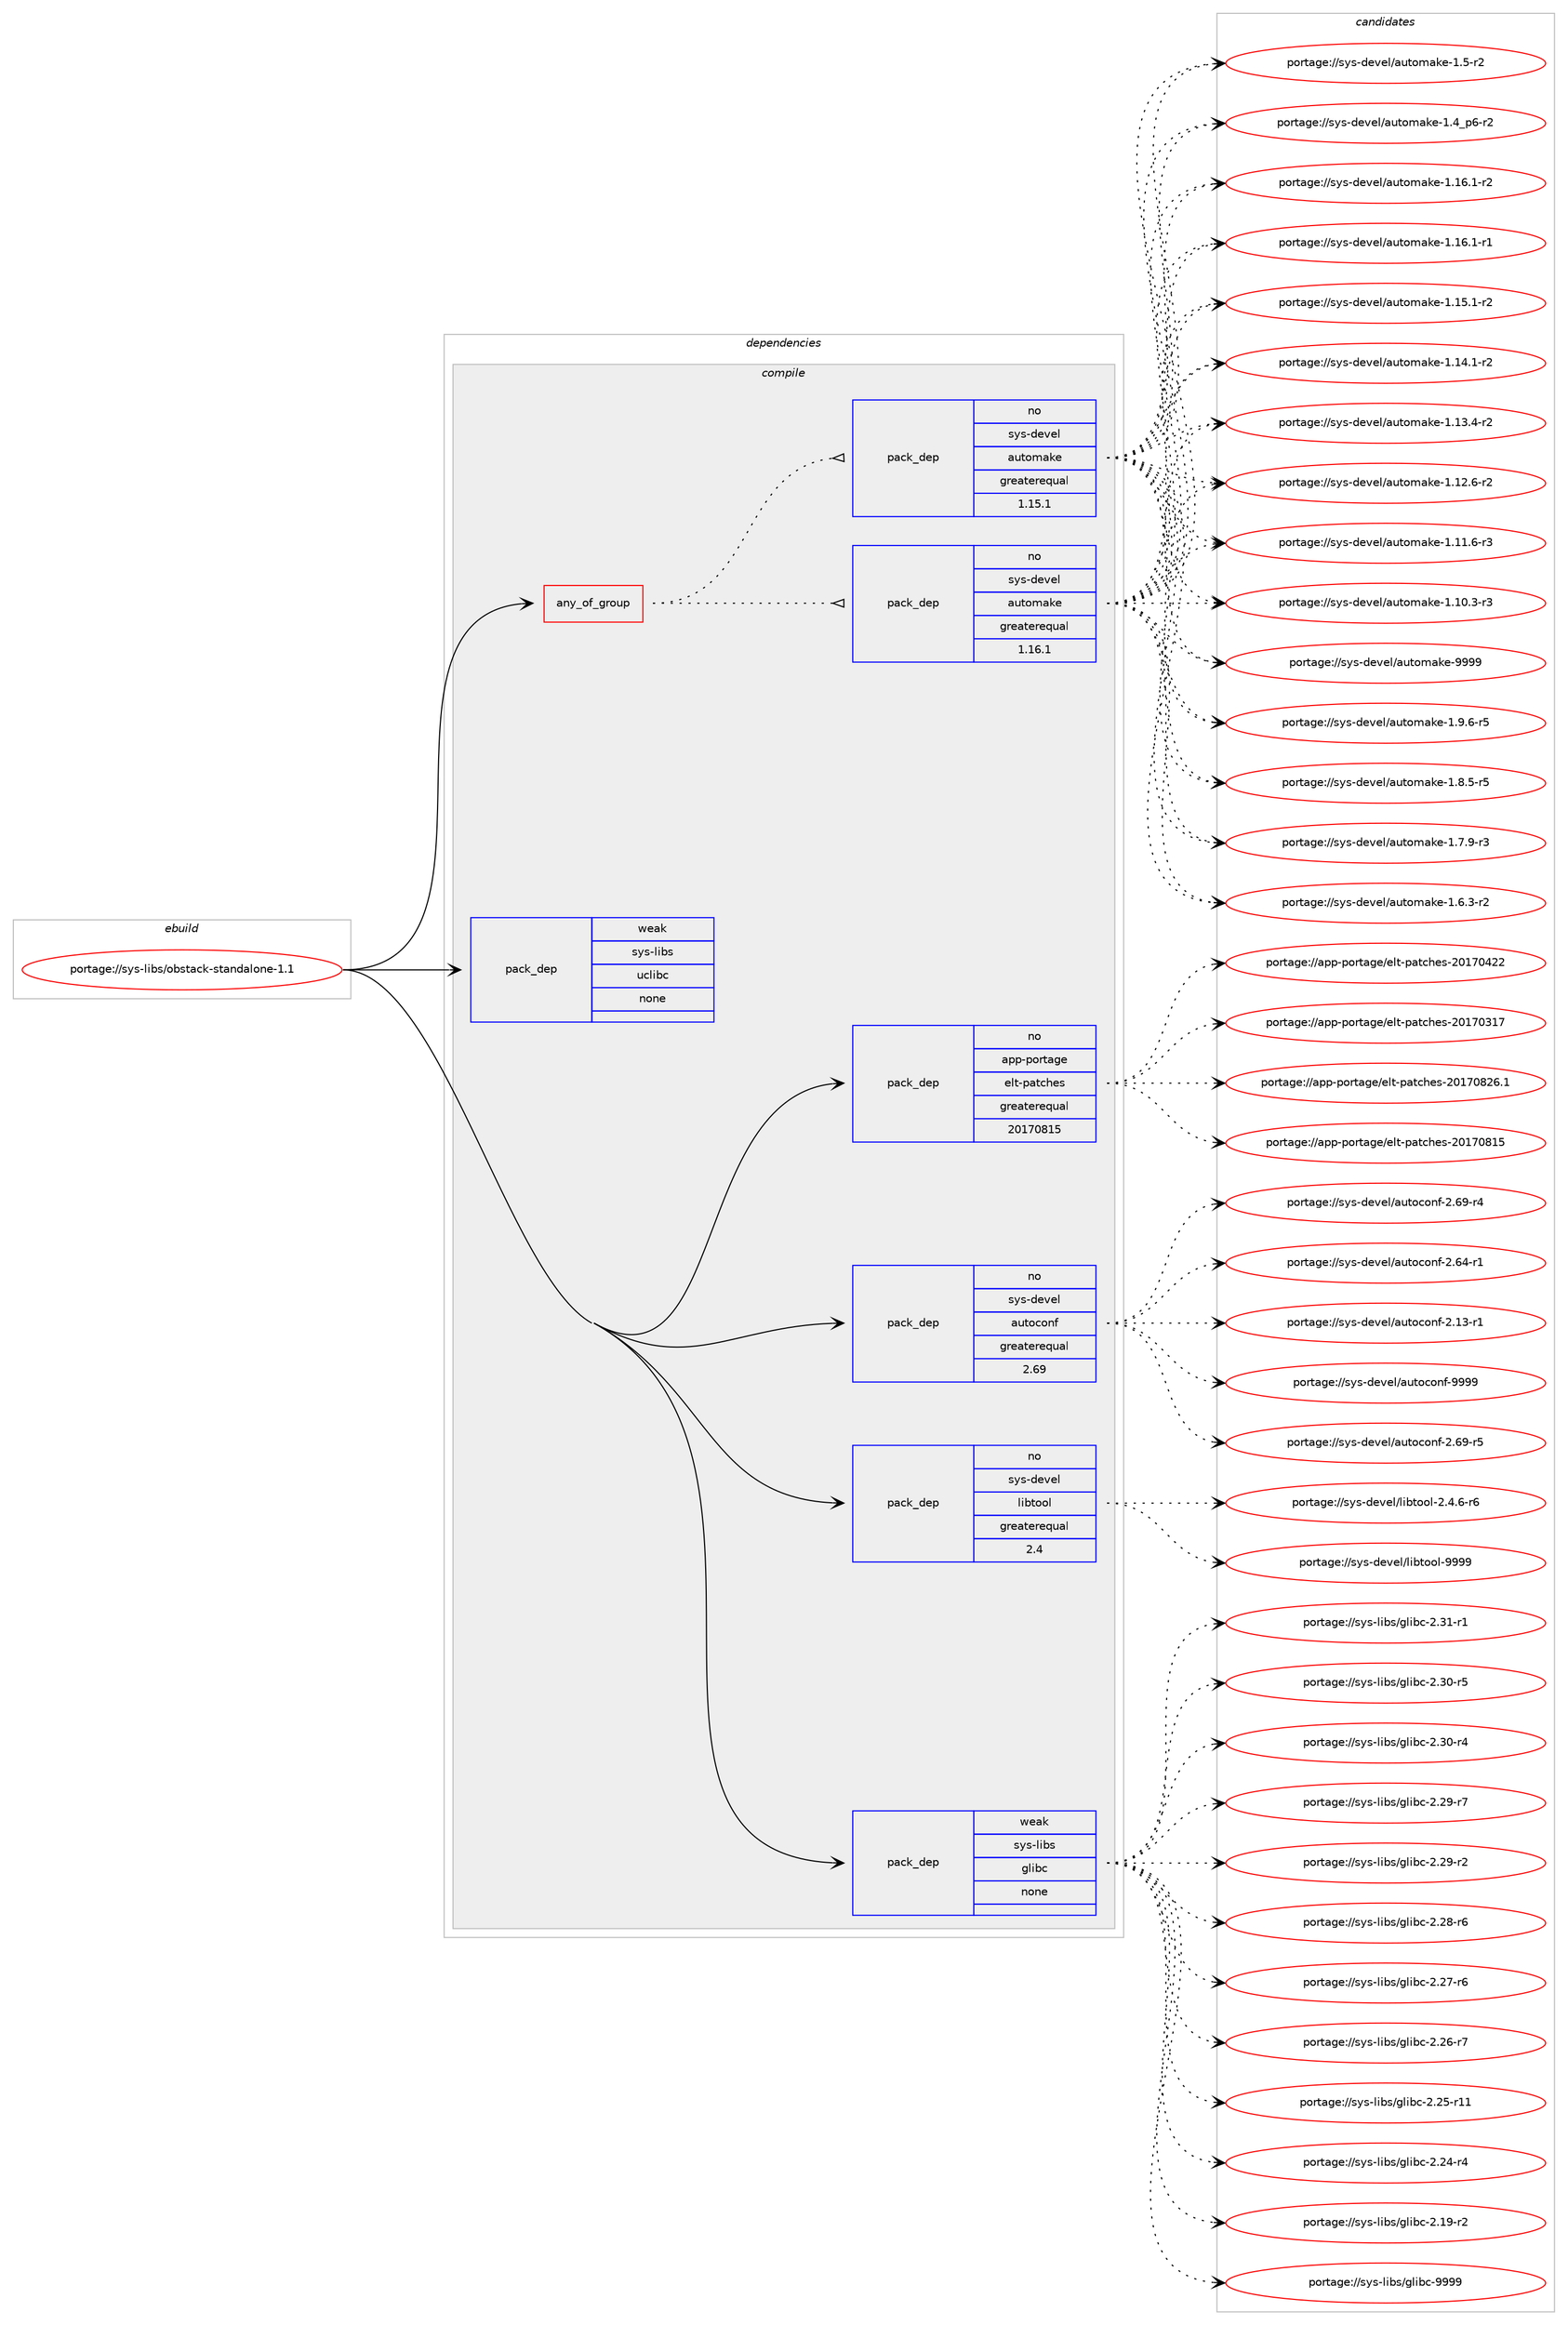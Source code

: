 digraph prolog {

# *************
# Graph options
# *************

newrank=true;
concentrate=true;
compound=true;
graph [rankdir=LR,fontname=Helvetica,fontsize=10,ranksep=1.5];#, ranksep=2.5, nodesep=0.2];
edge  [arrowhead=vee];
node  [fontname=Helvetica,fontsize=10];

# **********
# The ebuild
# **********

subgraph cluster_leftcol {
color=gray;
rank=same;
label=<<i>ebuild</i>>;
id [label="portage://sys-libs/obstack-standalone-1.1", color=red, width=4, href="../sys-libs/obstack-standalone-1.1.svg"];
}

# ****************
# The dependencies
# ****************

subgraph cluster_midcol {
color=gray;
label=<<i>dependencies</i>>;
subgraph cluster_compile {
fillcolor="#eeeeee";
style=filled;
label=<<i>compile</i>>;
subgraph any424 {
dependency14058 [label=<<TABLE BORDER="0" CELLBORDER="1" CELLSPACING="0" CELLPADDING="4"><TR><TD CELLPADDING="10">any_of_group</TD></TR></TABLE>>, shape=none, color=red];subgraph pack11489 {
dependency14059 [label=<<TABLE BORDER="0" CELLBORDER="1" CELLSPACING="0" CELLPADDING="4" WIDTH="220"><TR><TD ROWSPAN="6" CELLPADDING="30">pack_dep</TD></TR><TR><TD WIDTH="110">no</TD></TR><TR><TD>sys-devel</TD></TR><TR><TD>automake</TD></TR><TR><TD>greaterequal</TD></TR><TR><TD>1.16.1</TD></TR></TABLE>>, shape=none, color=blue];
}
dependency14058:e -> dependency14059:w [weight=20,style="dotted",arrowhead="oinv"];
subgraph pack11490 {
dependency14060 [label=<<TABLE BORDER="0" CELLBORDER="1" CELLSPACING="0" CELLPADDING="4" WIDTH="220"><TR><TD ROWSPAN="6" CELLPADDING="30">pack_dep</TD></TR><TR><TD WIDTH="110">no</TD></TR><TR><TD>sys-devel</TD></TR><TR><TD>automake</TD></TR><TR><TD>greaterequal</TD></TR><TR><TD>1.15.1</TD></TR></TABLE>>, shape=none, color=blue];
}
dependency14058:e -> dependency14060:w [weight=20,style="dotted",arrowhead="oinv"];
}
id:e -> dependency14058:w [weight=20,style="solid",arrowhead="vee"];
subgraph pack11491 {
dependency14061 [label=<<TABLE BORDER="0" CELLBORDER="1" CELLSPACING="0" CELLPADDING="4" WIDTH="220"><TR><TD ROWSPAN="6" CELLPADDING="30">pack_dep</TD></TR><TR><TD WIDTH="110">no</TD></TR><TR><TD>app-portage</TD></TR><TR><TD>elt-patches</TD></TR><TR><TD>greaterequal</TD></TR><TR><TD>20170815</TD></TR></TABLE>>, shape=none, color=blue];
}
id:e -> dependency14061:w [weight=20,style="solid",arrowhead="vee"];
subgraph pack11492 {
dependency14062 [label=<<TABLE BORDER="0" CELLBORDER="1" CELLSPACING="0" CELLPADDING="4" WIDTH="220"><TR><TD ROWSPAN="6" CELLPADDING="30">pack_dep</TD></TR><TR><TD WIDTH="110">no</TD></TR><TR><TD>sys-devel</TD></TR><TR><TD>autoconf</TD></TR><TR><TD>greaterequal</TD></TR><TR><TD>2.69</TD></TR></TABLE>>, shape=none, color=blue];
}
id:e -> dependency14062:w [weight=20,style="solid",arrowhead="vee"];
subgraph pack11493 {
dependency14063 [label=<<TABLE BORDER="0" CELLBORDER="1" CELLSPACING="0" CELLPADDING="4" WIDTH="220"><TR><TD ROWSPAN="6" CELLPADDING="30">pack_dep</TD></TR><TR><TD WIDTH="110">no</TD></TR><TR><TD>sys-devel</TD></TR><TR><TD>libtool</TD></TR><TR><TD>greaterequal</TD></TR><TR><TD>2.4</TD></TR></TABLE>>, shape=none, color=blue];
}
id:e -> dependency14063:w [weight=20,style="solid",arrowhead="vee"];
subgraph pack11494 {
dependency14064 [label=<<TABLE BORDER="0" CELLBORDER="1" CELLSPACING="0" CELLPADDING="4" WIDTH="220"><TR><TD ROWSPAN="6" CELLPADDING="30">pack_dep</TD></TR><TR><TD WIDTH="110">weak</TD></TR><TR><TD>sys-libs</TD></TR><TR><TD>glibc</TD></TR><TR><TD>none</TD></TR><TR><TD></TD></TR></TABLE>>, shape=none, color=blue];
}
id:e -> dependency14064:w [weight=20,style="solid",arrowhead="vee"];
subgraph pack11495 {
dependency14065 [label=<<TABLE BORDER="0" CELLBORDER="1" CELLSPACING="0" CELLPADDING="4" WIDTH="220"><TR><TD ROWSPAN="6" CELLPADDING="30">pack_dep</TD></TR><TR><TD WIDTH="110">weak</TD></TR><TR><TD>sys-libs</TD></TR><TR><TD>uclibc</TD></TR><TR><TD>none</TD></TR><TR><TD></TD></TR></TABLE>>, shape=none, color=blue];
}
id:e -> dependency14065:w [weight=20,style="solid",arrowhead="vee"];
}
subgraph cluster_compileandrun {
fillcolor="#eeeeee";
style=filled;
label=<<i>compile and run</i>>;
}
subgraph cluster_run {
fillcolor="#eeeeee";
style=filled;
label=<<i>run</i>>;
}
}

# **************
# The candidates
# **************

subgraph cluster_choices {
rank=same;
color=gray;
label=<<i>candidates</i>>;

subgraph choice11489 {
color=black;
nodesep=1;
choice115121115451001011181011084797117116111109971071014557575757 [label="portage://sys-devel/automake-9999", color=red, width=4,href="../sys-devel/automake-9999.svg"];
choice115121115451001011181011084797117116111109971071014549465746544511453 [label="portage://sys-devel/automake-1.9.6-r5", color=red, width=4,href="../sys-devel/automake-1.9.6-r5.svg"];
choice115121115451001011181011084797117116111109971071014549465646534511453 [label="portage://sys-devel/automake-1.8.5-r5", color=red, width=4,href="../sys-devel/automake-1.8.5-r5.svg"];
choice115121115451001011181011084797117116111109971071014549465546574511451 [label="portage://sys-devel/automake-1.7.9-r3", color=red, width=4,href="../sys-devel/automake-1.7.9-r3.svg"];
choice115121115451001011181011084797117116111109971071014549465446514511450 [label="portage://sys-devel/automake-1.6.3-r2", color=red, width=4,href="../sys-devel/automake-1.6.3-r2.svg"];
choice11512111545100101118101108479711711611110997107101454946534511450 [label="portage://sys-devel/automake-1.5-r2", color=red, width=4,href="../sys-devel/automake-1.5-r2.svg"];
choice115121115451001011181011084797117116111109971071014549465295112544511450 [label="portage://sys-devel/automake-1.4_p6-r2", color=red, width=4,href="../sys-devel/automake-1.4_p6-r2.svg"];
choice11512111545100101118101108479711711611110997107101454946495446494511450 [label="portage://sys-devel/automake-1.16.1-r2", color=red, width=4,href="../sys-devel/automake-1.16.1-r2.svg"];
choice11512111545100101118101108479711711611110997107101454946495446494511449 [label="portage://sys-devel/automake-1.16.1-r1", color=red, width=4,href="../sys-devel/automake-1.16.1-r1.svg"];
choice11512111545100101118101108479711711611110997107101454946495346494511450 [label="portage://sys-devel/automake-1.15.1-r2", color=red, width=4,href="../sys-devel/automake-1.15.1-r2.svg"];
choice11512111545100101118101108479711711611110997107101454946495246494511450 [label="portage://sys-devel/automake-1.14.1-r2", color=red, width=4,href="../sys-devel/automake-1.14.1-r2.svg"];
choice11512111545100101118101108479711711611110997107101454946495146524511450 [label="portage://sys-devel/automake-1.13.4-r2", color=red, width=4,href="../sys-devel/automake-1.13.4-r2.svg"];
choice11512111545100101118101108479711711611110997107101454946495046544511450 [label="portage://sys-devel/automake-1.12.6-r2", color=red, width=4,href="../sys-devel/automake-1.12.6-r2.svg"];
choice11512111545100101118101108479711711611110997107101454946494946544511451 [label="portage://sys-devel/automake-1.11.6-r3", color=red, width=4,href="../sys-devel/automake-1.11.6-r3.svg"];
choice11512111545100101118101108479711711611110997107101454946494846514511451 [label="portage://sys-devel/automake-1.10.3-r3", color=red, width=4,href="../sys-devel/automake-1.10.3-r3.svg"];
dependency14059:e -> choice115121115451001011181011084797117116111109971071014557575757:w [style=dotted,weight="100"];
dependency14059:e -> choice115121115451001011181011084797117116111109971071014549465746544511453:w [style=dotted,weight="100"];
dependency14059:e -> choice115121115451001011181011084797117116111109971071014549465646534511453:w [style=dotted,weight="100"];
dependency14059:e -> choice115121115451001011181011084797117116111109971071014549465546574511451:w [style=dotted,weight="100"];
dependency14059:e -> choice115121115451001011181011084797117116111109971071014549465446514511450:w [style=dotted,weight="100"];
dependency14059:e -> choice11512111545100101118101108479711711611110997107101454946534511450:w [style=dotted,weight="100"];
dependency14059:e -> choice115121115451001011181011084797117116111109971071014549465295112544511450:w [style=dotted,weight="100"];
dependency14059:e -> choice11512111545100101118101108479711711611110997107101454946495446494511450:w [style=dotted,weight="100"];
dependency14059:e -> choice11512111545100101118101108479711711611110997107101454946495446494511449:w [style=dotted,weight="100"];
dependency14059:e -> choice11512111545100101118101108479711711611110997107101454946495346494511450:w [style=dotted,weight="100"];
dependency14059:e -> choice11512111545100101118101108479711711611110997107101454946495246494511450:w [style=dotted,weight="100"];
dependency14059:e -> choice11512111545100101118101108479711711611110997107101454946495146524511450:w [style=dotted,weight="100"];
dependency14059:e -> choice11512111545100101118101108479711711611110997107101454946495046544511450:w [style=dotted,weight="100"];
dependency14059:e -> choice11512111545100101118101108479711711611110997107101454946494946544511451:w [style=dotted,weight="100"];
dependency14059:e -> choice11512111545100101118101108479711711611110997107101454946494846514511451:w [style=dotted,weight="100"];
}
subgraph choice11490 {
color=black;
nodesep=1;
choice115121115451001011181011084797117116111109971071014557575757 [label="portage://sys-devel/automake-9999", color=red, width=4,href="../sys-devel/automake-9999.svg"];
choice115121115451001011181011084797117116111109971071014549465746544511453 [label="portage://sys-devel/automake-1.9.6-r5", color=red, width=4,href="../sys-devel/automake-1.9.6-r5.svg"];
choice115121115451001011181011084797117116111109971071014549465646534511453 [label="portage://sys-devel/automake-1.8.5-r5", color=red, width=4,href="../sys-devel/automake-1.8.5-r5.svg"];
choice115121115451001011181011084797117116111109971071014549465546574511451 [label="portage://sys-devel/automake-1.7.9-r3", color=red, width=4,href="../sys-devel/automake-1.7.9-r3.svg"];
choice115121115451001011181011084797117116111109971071014549465446514511450 [label="portage://sys-devel/automake-1.6.3-r2", color=red, width=4,href="../sys-devel/automake-1.6.3-r2.svg"];
choice11512111545100101118101108479711711611110997107101454946534511450 [label="portage://sys-devel/automake-1.5-r2", color=red, width=4,href="../sys-devel/automake-1.5-r2.svg"];
choice115121115451001011181011084797117116111109971071014549465295112544511450 [label="portage://sys-devel/automake-1.4_p6-r2", color=red, width=4,href="../sys-devel/automake-1.4_p6-r2.svg"];
choice11512111545100101118101108479711711611110997107101454946495446494511450 [label="portage://sys-devel/automake-1.16.1-r2", color=red, width=4,href="../sys-devel/automake-1.16.1-r2.svg"];
choice11512111545100101118101108479711711611110997107101454946495446494511449 [label="portage://sys-devel/automake-1.16.1-r1", color=red, width=4,href="../sys-devel/automake-1.16.1-r1.svg"];
choice11512111545100101118101108479711711611110997107101454946495346494511450 [label="portage://sys-devel/automake-1.15.1-r2", color=red, width=4,href="../sys-devel/automake-1.15.1-r2.svg"];
choice11512111545100101118101108479711711611110997107101454946495246494511450 [label="portage://sys-devel/automake-1.14.1-r2", color=red, width=4,href="../sys-devel/automake-1.14.1-r2.svg"];
choice11512111545100101118101108479711711611110997107101454946495146524511450 [label="portage://sys-devel/automake-1.13.4-r2", color=red, width=4,href="../sys-devel/automake-1.13.4-r2.svg"];
choice11512111545100101118101108479711711611110997107101454946495046544511450 [label="portage://sys-devel/automake-1.12.6-r2", color=red, width=4,href="../sys-devel/automake-1.12.6-r2.svg"];
choice11512111545100101118101108479711711611110997107101454946494946544511451 [label="portage://sys-devel/automake-1.11.6-r3", color=red, width=4,href="../sys-devel/automake-1.11.6-r3.svg"];
choice11512111545100101118101108479711711611110997107101454946494846514511451 [label="portage://sys-devel/automake-1.10.3-r3", color=red, width=4,href="../sys-devel/automake-1.10.3-r3.svg"];
dependency14060:e -> choice115121115451001011181011084797117116111109971071014557575757:w [style=dotted,weight="100"];
dependency14060:e -> choice115121115451001011181011084797117116111109971071014549465746544511453:w [style=dotted,weight="100"];
dependency14060:e -> choice115121115451001011181011084797117116111109971071014549465646534511453:w [style=dotted,weight="100"];
dependency14060:e -> choice115121115451001011181011084797117116111109971071014549465546574511451:w [style=dotted,weight="100"];
dependency14060:e -> choice115121115451001011181011084797117116111109971071014549465446514511450:w [style=dotted,weight="100"];
dependency14060:e -> choice11512111545100101118101108479711711611110997107101454946534511450:w [style=dotted,weight="100"];
dependency14060:e -> choice115121115451001011181011084797117116111109971071014549465295112544511450:w [style=dotted,weight="100"];
dependency14060:e -> choice11512111545100101118101108479711711611110997107101454946495446494511450:w [style=dotted,weight="100"];
dependency14060:e -> choice11512111545100101118101108479711711611110997107101454946495446494511449:w [style=dotted,weight="100"];
dependency14060:e -> choice11512111545100101118101108479711711611110997107101454946495346494511450:w [style=dotted,weight="100"];
dependency14060:e -> choice11512111545100101118101108479711711611110997107101454946495246494511450:w [style=dotted,weight="100"];
dependency14060:e -> choice11512111545100101118101108479711711611110997107101454946495146524511450:w [style=dotted,weight="100"];
dependency14060:e -> choice11512111545100101118101108479711711611110997107101454946495046544511450:w [style=dotted,weight="100"];
dependency14060:e -> choice11512111545100101118101108479711711611110997107101454946494946544511451:w [style=dotted,weight="100"];
dependency14060:e -> choice11512111545100101118101108479711711611110997107101454946494846514511451:w [style=dotted,weight="100"];
}
subgraph choice11491 {
color=black;
nodesep=1;
choice971121124511211111411697103101471011081164511297116991041011154550484955485650544649 [label="portage://app-portage/elt-patches-20170826.1", color=red, width=4,href="../app-portage/elt-patches-20170826.1.svg"];
choice97112112451121111141169710310147101108116451129711699104101115455048495548564953 [label="portage://app-portage/elt-patches-20170815", color=red, width=4,href="../app-portage/elt-patches-20170815.svg"];
choice97112112451121111141169710310147101108116451129711699104101115455048495548525050 [label="portage://app-portage/elt-patches-20170422", color=red, width=4,href="../app-portage/elt-patches-20170422.svg"];
choice97112112451121111141169710310147101108116451129711699104101115455048495548514955 [label="portage://app-portage/elt-patches-20170317", color=red, width=4,href="../app-portage/elt-patches-20170317.svg"];
dependency14061:e -> choice971121124511211111411697103101471011081164511297116991041011154550484955485650544649:w [style=dotted,weight="100"];
dependency14061:e -> choice97112112451121111141169710310147101108116451129711699104101115455048495548564953:w [style=dotted,weight="100"];
dependency14061:e -> choice97112112451121111141169710310147101108116451129711699104101115455048495548525050:w [style=dotted,weight="100"];
dependency14061:e -> choice97112112451121111141169710310147101108116451129711699104101115455048495548514955:w [style=dotted,weight="100"];
}
subgraph choice11492 {
color=black;
nodesep=1;
choice115121115451001011181011084797117116111991111101024557575757 [label="portage://sys-devel/autoconf-9999", color=red, width=4,href="../sys-devel/autoconf-9999.svg"];
choice1151211154510010111810110847971171161119911111010245504654574511453 [label="portage://sys-devel/autoconf-2.69-r5", color=red, width=4,href="../sys-devel/autoconf-2.69-r5.svg"];
choice1151211154510010111810110847971171161119911111010245504654574511452 [label="portage://sys-devel/autoconf-2.69-r4", color=red, width=4,href="../sys-devel/autoconf-2.69-r4.svg"];
choice1151211154510010111810110847971171161119911111010245504654524511449 [label="portage://sys-devel/autoconf-2.64-r1", color=red, width=4,href="../sys-devel/autoconf-2.64-r1.svg"];
choice1151211154510010111810110847971171161119911111010245504649514511449 [label="portage://sys-devel/autoconf-2.13-r1", color=red, width=4,href="../sys-devel/autoconf-2.13-r1.svg"];
dependency14062:e -> choice115121115451001011181011084797117116111991111101024557575757:w [style=dotted,weight="100"];
dependency14062:e -> choice1151211154510010111810110847971171161119911111010245504654574511453:w [style=dotted,weight="100"];
dependency14062:e -> choice1151211154510010111810110847971171161119911111010245504654574511452:w [style=dotted,weight="100"];
dependency14062:e -> choice1151211154510010111810110847971171161119911111010245504654524511449:w [style=dotted,weight="100"];
dependency14062:e -> choice1151211154510010111810110847971171161119911111010245504649514511449:w [style=dotted,weight="100"];
}
subgraph choice11493 {
color=black;
nodesep=1;
choice1151211154510010111810110847108105981161111111084557575757 [label="portage://sys-devel/libtool-9999", color=red, width=4,href="../sys-devel/libtool-9999.svg"];
choice1151211154510010111810110847108105981161111111084550465246544511454 [label="portage://sys-devel/libtool-2.4.6-r6", color=red, width=4,href="../sys-devel/libtool-2.4.6-r6.svg"];
dependency14063:e -> choice1151211154510010111810110847108105981161111111084557575757:w [style=dotted,weight="100"];
dependency14063:e -> choice1151211154510010111810110847108105981161111111084550465246544511454:w [style=dotted,weight="100"];
}
subgraph choice11494 {
color=black;
nodesep=1;
choice11512111545108105981154710310810598994557575757 [label="portage://sys-libs/glibc-9999", color=red, width=4,href="../sys-libs/glibc-9999.svg"];
choice115121115451081059811547103108105989945504651494511449 [label="portage://sys-libs/glibc-2.31-r1", color=red, width=4,href="../sys-libs/glibc-2.31-r1.svg"];
choice115121115451081059811547103108105989945504651484511453 [label="portage://sys-libs/glibc-2.30-r5", color=red, width=4,href="../sys-libs/glibc-2.30-r5.svg"];
choice115121115451081059811547103108105989945504651484511452 [label="portage://sys-libs/glibc-2.30-r4", color=red, width=4,href="../sys-libs/glibc-2.30-r4.svg"];
choice115121115451081059811547103108105989945504650574511455 [label="portage://sys-libs/glibc-2.29-r7", color=red, width=4,href="../sys-libs/glibc-2.29-r7.svg"];
choice115121115451081059811547103108105989945504650574511450 [label="portage://sys-libs/glibc-2.29-r2", color=red, width=4,href="../sys-libs/glibc-2.29-r2.svg"];
choice115121115451081059811547103108105989945504650564511454 [label="portage://sys-libs/glibc-2.28-r6", color=red, width=4,href="../sys-libs/glibc-2.28-r6.svg"];
choice115121115451081059811547103108105989945504650554511454 [label="portage://sys-libs/glibc-2.27-r6", color=red, width=4,href="../sys-libs/glibc-2.27-r6.svg"];
choice115121115451081059811547103108105989945504650544511455 [label="portage://sys-libs/glibc-2.26-r7", color=red, width=4,href="../sys-libs/glibc-2.26-r7.svg"];
choice11512111545108105981154710310810598994550465053451144949 [label="portage://sys-libs/glibc-2.25-r11", color=red, width=4,href="../sys-libs/glibc-2.25-r11.svg"];
choice115121115451081059811547103108105989945504650524511452 [label="portage://sys-libs/glibc-2.24-r4", color=red, width=4,href="../sys-libs/glibc-2.24-r4.svg"];
choice115121115451081059811547103108105989945504649574511450 [label="portage://sys-libs/glibc-2.19-r2", color=red, width=4,href="../sys-libs/glibc-2.19-r2.svg"];
dependency14064:e -> choice11512111545108105981154710310810598994557575757:w [style=dotted,weight="100"];
dependency14064:e -> choice115121115451081059811547103108105989945504651494511449:w [style=dotted,weight="100"];
dependency14064:e -> choice115121115451081059811547103108105989945504651484511453:w [style=dotted,weight="100"];
dependency14064:e -> choice115121115451081059811547103108105989945504651484511452:w [style=dotted,weight="100"];
dependency14064:e -> choice115121115451081059811547103108105989945504650574511455:w [style=dotted,weight="100"];
dependency14064:e -> choice115121115451081059811547103108105989945504650574511450:w [style=dotted,weight="100"];
dependency14064:e -> choice115121115451081059811547103108105989945504650564511454:w [style=dotted,weight="100"];
dependency14064:e -> choice115121115451081059811547103108105989945504650554511454:w [style=dotted,weight="100"];
dependency14064:e -> choice115121115451081059811547103108105989945504650544511455:w [style=dotted,weight="100"];
dependency14064:e -> choice11512111545108105981154710310810598994550465053451144949:w [style=dotted,weight="100"];
dependency14064:e -> choice115121115451081059811547103108105989945504650524511452:w [style=dotted,weight="100"];
dependency14064:e -> choice115121115451081059811547103108105989945504649574511450:w [style=dotted,weight="100"];
}
subgraph choice11495 {
color=black;
nodesep=1;
}
}

}
